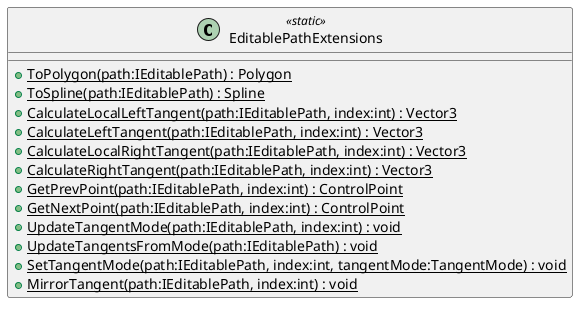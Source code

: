 @startuml
class EditablePathExtensions <<static>> {
    + {static} ToPolygon(path:IEditablePath) : Polygon
    + {static} ToSpline(path:IEditablePath) : Spline
    + {static} CalculateLocalLeftTangent(path:IEditablePath, index:int) : Vector3
    + {static} CalculateLeftTangent(path:IEditablePath, index:int) : Vector3
    + {static} CalculateLocalRightTangent(path:IEditablePath, index:int) : Vector3
    + {static} CalculateRightTangent(path:IEditablePath, index:int) : Vector3
    + {static} GetPrevPoint(path:IEditablePath, index:int) : ControlPoint
    + {static} GetNextPoint(path:IEditablePath, index:int) : ControlPoint
    + {static} UpdateTangentMode(path:IEditablePath, index:int) : void
    + {static} UpdateTangentsFromMode(path:IEditablePath) : void
    + {static} SetTangentMode(path:IEditablePath, index:int, tangentMode:TangentMode) : void
    + {static} MirrorTangent(path:IEditablePath, index:int) : void
}
@enduml
